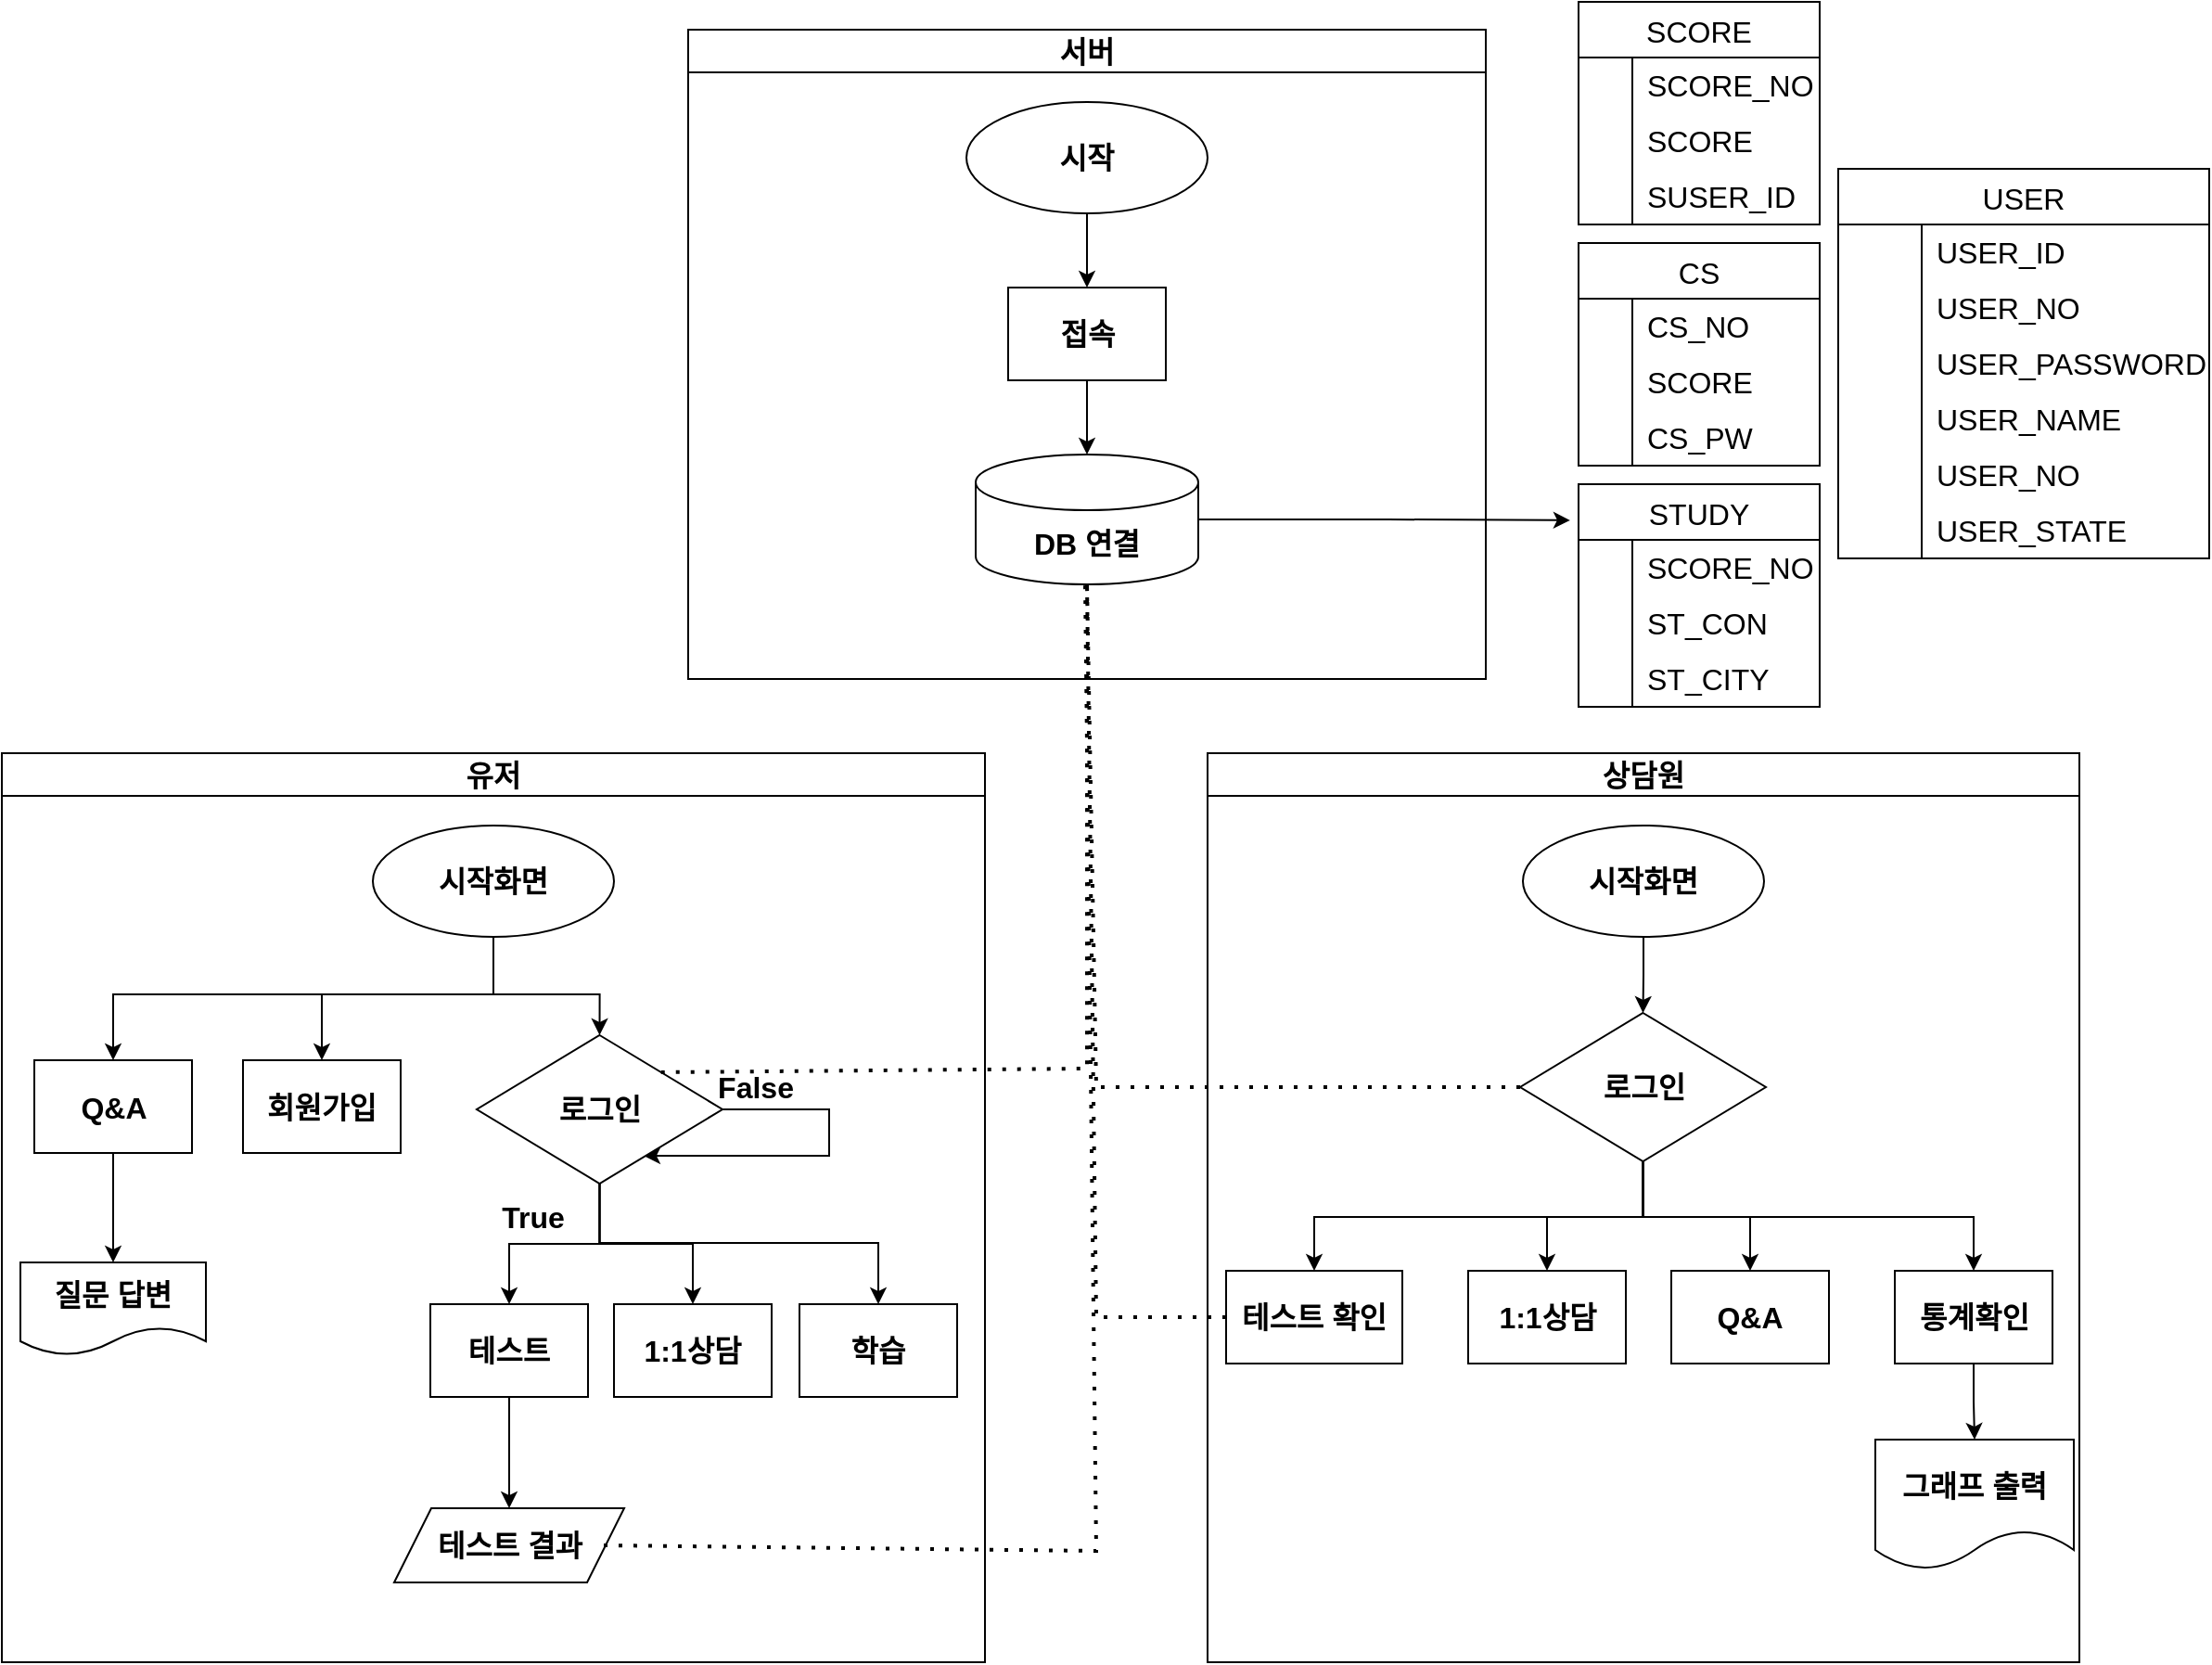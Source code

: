 <mxfile version="24.5.4" type="device">
  <diagram id="C5RBs43oDa-KdzZeNtuy" name="Page-1">
    <mxGraphModel dx="2514" dy="962" grid="1" gridSize="10" guides="1" tooltips="1" connect="1" arrows="1" fold="1" page="1" pageScale="1" pageWidth="827" pageHeight="1169" math="0" shadow="0">
      <root>
        <mxCell id="WIyWlLk6GJQsqaUBKTNV-0" />
        <mxCell id="WIyWlLk6GJQsqaUBKTNV-1" parent="WIyWlLk6GJQsqaUBKTNV-0" />
        <mxCell id="FfZ42UJL3ZnmpNYvfkuX-12" value="서버" style="swimlane;whiteSpace=wrap;html=1;fontStyle=1;fontSize=16;" parent="WIyWlLk6GJQsqaUBKTNV-1" vertex="1">
          <mxGeometry x="200" y="450" width="430" height="350" as="geometry" />
        </mxCell>
        <mxCell id="FfZ42UJL3ZnmpNYvfkuX-16" value="" style="edgeStyle=orthogonalEdgeStyle;rounded=0;orthogonalLoop=1;jettySize=auto;html=1;fontStyle=1;fontSize=16;" parent="FfZ42UJL3ZnmpNYvfkuX-12" source="FfZ42UJL3ZnmpNYvfkuX-13" target="FfZ42UJL3ZnmpNYvfkuX-14" edge="1">
          <mxGeometry relative="1" as="geometry" />
        </mxCell>
        <mxCell id="FfZ42UJL3ZnmpNYvfkuX-13" value="시작" style="ellipse;whiteSpace=wrap;html=1;fontStyle=1;fontSize=16;" parent="FfZ42UJL3ZnmpNYvfkuX-12" vertex="1">
          <mxGeometry x="150" y="39" width="130" height="60" as="geometry" />
        </mxCell>
        <mxCell id="FfZ42UJL3ZnmpNYvfkuX-17" value="" style="edgeStyle=orthogonalEdgeStyle;rounded=0;orthogonalLoop=1;jettySize=auto;html=1;fontStyle=1;fontSize=16;" parent="FfZ42UJL3ZnmpNYvfkuX-12" source="FfZ42UJL3ZnmpNYvfkuX-14" target="FfZ42UJL3ZnmpNYvfkuX-15" edge="1">
          <mxGeometry relative="1" as="geometry" />
        </mxCell>
        <mxCell id="FfZ42UJL3ZnmpNYvfkuX-14" value="접속" style="rounded=0;whiteSpace=wrap;html=1;fontStyle=1;fontSize=16;" parent="FfZ42UJL3ZnmpNYvfkuX-12" vertex="1">
          <mxGeometry x="172.5" y="139" width="85" height="50" as="geometry" />
        </mxCell>
        <mxCell id="FfZ42UJL3ZnmpNYvfkuX-15" value="DB 연결" style="shape=cylinder3;whiteSpace=wrap;html=1;boundedLbl=1;backgroundOutline=1;size=15;fontStyle=1;fontSize=16;" parent="FfZ42UJL3ZnmpNYvfkuX-12" vertex="1">
          <mxGeometry x="155" y="229" width="120" height="70" as="geometry" />
        </mxCell>
        <mxCell id="FfZ42UJL3ZnmpNYvfkuX-24" value="유저" style="swimlane;whiteSpace=wrap;html=1;fontStyle=1;fontSize=16;" parent="WIyWlLk6GJQsqaUBKTNV-1" vertex="1">
          <mxGeometry x="-170" y="840" width="530" height="490" as="geometry" />
        </mxCell>
        <mxCell id="FfZ42UJL3ZnmpNYvfkuX-75" style="edgeStyle=orthogonalEdgeStyle;rounded=0;orthogonalLoop=1;jettySize=auto;html=1;entryX=0.5;entryY=0;entryDx=0;entryDy=0;fontStyle=1;fontSize=16;" parent="FfZ42UJL3ZnmpNYvfkuX-24" source="FfZ42UJL3ZnmpNYvfkuX-26" target="FfZ42UJL3ZnmpNYvfkuX-28" edge="1">
          <mxGeometry relative="1" as="geometry">
            <Array as="points">
              <mxPoint x="265" y="130" />
              <mxPoint x="60" y="130" />
            </Array>
          </mxGeometry>
        </mxCell>
        <mxCell id="YCD7w9dcMXn8vuegCJFY-73" style="edgeStyle=orthogonalEdgeStyle;rounded=0;orthogonalLoop=1;jettySize=auto;html=1;entryX=0.5;entryY=0;entryDx=0;entryDy=0;" edge="1" parent="FfZ42UJL3ZnmpNYvfkuX-24" source="FfZ42UJL3ZnmpNYvfkuX-26" target="YCD7w9dcMXn8vuegCJFY-72">
          <mxGeometry relative="1" as="geometry">
            <Array as="points">
              <mxPoint x="265" y="130" />
              <mxPoint x="172" y="130" />
            </Array>
          </mxGeometry>
        </mxCell>
        <mxCell id="YCD7w9dcMXn8vuegCJFY-76" style="edgeStyle=orthogonalEdgeStyle;rounded=0;orthogonalLoop=1;jettySize=auto;html=1;entryX=0.5;entryY=0;entryDx=0;entryDy=0;" edge="1" parent="FfZ42UJL3ZnmpNYvfkuX-24" source="FfZ42UJL3ZnmpNYvfkuX-26" target="FfZ42UJL3ZnmpNYvfkuX-55">
          <mxGeometry relative="1" as="geometry">
            <Array as="points">
              <mxPoint x="265" y="130" />
              <mxPoint x="322" y="130" />
            </Array>
          </mxGeometry>
        </mxCell>
        <mxCell id="FfZ42UJL3ZnmpNYvfkuX-26" value="시작화면" style="ellipse;whiteSpace=wrap;html=1;fontStyle=1;fontSize=16;" parent="FfZ42UJL3ZnmpNYvfkuX-24" vertex="1">
          <mxGeometry x="200" y="39" width="130" height="60" as="geometry" />
        </mxCell>
        <mxCell id="FfZ42UJL3ZnmpNYvfkuX-66" value="" style="edgeStyle=orthogonalEdgeStyle;rounded=0;orthogonalLoop=1;jettySize=auto;html=1;fontStyle=1;fontSize=16;" parent="FfZ42UJL3ZnmpNYvfkuX-24" source="FfZ42UJL3ZnmpNYvfkuX-28" target="FfZ42UJL3ZnmpNYvfkuX-65" edge="1">
          <mxGeometry relative="1" as="geometry" />
        </mxCell>
        <mxCell id="FfZ42UJL3ZnmpNYvfkuX-28" value="Q&amp;amp;A" style="rounded=0;whiteSpace=wrap;html=1;fontStyle=1;fontSize=16;" parent="FfZ42UJL3ZnmpNYvfkuX-24" vertex="1">
          <mxGeometry x="17.5" y="165.5" width="85" height="50" as="geometry" />
        </mxCell>
        <mxCell id="FfZ42UJL3ZnmpNYvfkuX-65" value="질문 답변" style="shape=document;whiteSpace=wrap;html=1;boundedLbl=1;fontStyle=1;fontSize=16;" parent="FfZ42UJL3ZnmpNYvfkuX-24" vertex="1">
          <mxGeometry x="10" y="274.5" width="100" height="50" as="geometry" />
        </mxCell>
        <mxCell id="FfZ42UJL3ZnmpNYvfkuX-68" value="" style="edgeStyle=orthogonalEdgeStyle;rounded=0;orthogonalLoop=1;jettySize=auto;html=1;fontStyle=1;fontSize=16;" parent="FfZ42UJL3ZnmpNYvfkuX-24" source="FfZ42UJL3ZnmpNYvfkuX-49" target="FfZ42UJL3ZnmpNYvfkuX-67" edge="1">
          <mxGeometry relative="1" as="geometry" />
        </mxCell>
        <mxCell id="FfZ42UJL3ZnmpNYvfkuX-49" value="테스트" style="rounded=0;whiteSpace=wrap;html=1;fontStyle=1;fontSize=16;" parent="FfZ42UJL3ZnmpNYvfkuX-24" vertex="1">
          <mxGeometry x="231" y="297" width="85" height="50" as="geometry" />
        </mxCell>
        <mxCell id="FfZ42UJL3ZnmpNYvfkuX-50" value="1:1상담" style="rounded=0;whiteSpace=wrap;html=1;fontStyle=1;fontSize=16;" parent="FfZ42UJL3ZnmpNYvfkuX-24" vertex="1">
          <mxGeometry x="330" y="297" width="85" height="50" as="geometry" />
        </mxCell>
        <mxCell id="FfZ42UJL3ZnmpNYvfkuX-60" style="edgeStyle=orthogonalEdgeStyle;rounded=0;orthogonalLoop=1;jettySize=auto;html=1;entryX=0.5;entryY=0;entryDx=0;entryDy=0;fontStyle=1;fontSize=16;" parent="FfZ42UJL3ZnmpNYvfkuX-24" source="FfZ42UJL3ZnmpNYvfkuX-55" target="FfZ42UJL3ZnmpNYvfkuX-49" edge="1">
          <mxGeometry relative="1" as="geometry" />
        </mxCell>
        <mxCell id="FfZ42UJL3ZnmpNYvfkuX-61" style="edgeStyle=orthogonalEdgeStyle;rounded=0;orthogonalLoop=1;jettySize=auto;html=1;entryX=0.5;entryY=0;entryDx=0;entryDy=0;fontStyle=1;fontSize=16;" parent="FfZ42UJL3ZnmpNYvfkuX-24" source="FfZ42UJL3ZnmpNYvfkuX-55" target="FfZ42UJL3ZnmpNYvfkuX-50" edge="1">
          <mxGeometry relative="1" as="geometry" />
        </mxCell>
        <mxCell id="FfZ42UJL3ZnmpNYvfkuX-63" style="edgeStyle=orthogonalEdgeStyle;rounded=0;orthogonalLoop=1;jettySize=auto;html=1;entryX=0.679;entryY=0.813;entryDx=0;entryDy=0;entryPerimeter=0;fontStyle=1;fontSize=16;" parent="FfZ42UJL3ZnmpNYvfkuX-24" source="FfZ42UJL3ZnmpNYvfkuX-55" target="FfZ42UJL3ZnmpNYvfkuX-55" edge="1">
          <mxGeometry relative="1" as="geometry">
            <mxPoint x="426" y="227" as="targetPoint" />
            <Array as="points">
              <mxPoint x="446" y="192" />
              <mxPoint x="446" y="217" />
            </Array>
          </mxGeometry>
        </mxCell>
        <mxCell id="YCD7w9dcMXn8vuegCJFY-74" style="edgeStyle=orthogonalEdgeStyle;rounded=0;orthogonalLoop=1;jettySize=auto;html=1;entryX=0.5;entryY=0;entryDx=0;entryDy=0;" edge="1" parent="FfZ42UJL3ZnmpNYvfkuX-24" target="FfZ42UJL3ZnmpNYvfkuX-48">
          <mxGeometry relative="1" as="geometry">
            <mxPoint x="322.235" y="225.991" as="sourcePoint" />
            <mxPoint x="472.5" y="291" as="targetPoint" />
            <Array as="points">
              <mxPoint x="322" y="264" />
              <mxPoint x="472" y="264" />
            </Array>
          </mxGeometry>
        </mxCell>
        <mxCell id="FfZ42UJL3ZnmpNYvfkuX-55" value="로그인" style="rhombus;whiteSpace=wrap;html=1;fontStyle=1;fontSize=16;" parent="FfZ42UJL3ZnmpNYvfkuX-24" vertex="1">
          <mxGeometry x="256" y="152" width="132.5" height="80" as="geometry" />
        </mxCell>
        <mxCell id="FfZ42UJL3ZnmpNYvfkuX-67" value="테스트 결과" style="shape=parallelogram;perimeter=parallelogramPerimeter;whiteSpace=wrap;html=1;fixedSize=1;fontStyle=1;fontSize=16;" parent="FfZ42UJL3ZnmpNYvfkuX-24" vertex="1">
          <mxGeometry x="211.5" y="407" width="124" height="40" as="geometry" />
        </mxCell>
        <mxCell id="FfZ42UJL3ZnmpNYvfkuX-62" value="True" style="text;html=1;align=center;verticalAlign=middle;resizable=0;points=[];autosize=1;strokeColor=none;fillColor=none;fontStyle=1;fontSize=16;" parent="FfZ42UJL3ZnmpNYvfkuX-24" vertex="1">
          <mxGeometry x="256" y="235" width="60" height="30" as="geometry" />
        </mxCell>
        <mxCell id="FfZ42UJL3ZnmpNYvfkuX-64" value="False" style="text;html=1;align=center;verticalAlign=middle;resizable=0;points=[];autosize=1;strokeColor=none;fillColor=none;fontStyle=1;fontSize=16;" parent="FfZ42UJL3ZnmpNYvfkuX-24" vertex="1">
          <mxGeometry x="376" y="165" width="60" height="30" as="geometry" />
        </mxCell>
        <mxCell id="YCD7w9dcMXn8vuegCJFY-72" value="회원가입" style="rounded=0;whiteSpace=wrap;html=1;fontStyle=1;fontSize=16;" vertex="1" parent="FfZ42UJL3ZnmpNYvfkuX-24">
          <mxGeometry x="130" y="165.5" width="85" height="50" as="geometry" />
        </mxCell>
        <mxCell id="FfZ42UJL3ZnmpNYvfkuX-48" value="학습" style="rounded=0;whiteSpace=wrap;html=1;fontStyle=1;fontSize=16;" parent="FfZ42UJL3ZnmpNYvfkuX-24" vertex="1">
          <mxGeometry x="430" y="297" width="85" height="50" as="geometry" />
        </mxCell>
        <mxCell id="FfZ42UJL3ZnmpNYvfkuX-36" value="상담원" style="swimlane;whiteSpace=wrap;html=1;fontStyle=1;fontSize=16;" parent="WIyWlLk6GJQsqaUBKTNV-1" vertex="1">
          <mxGeometry x="480" y="840" width="470" height="490" as="geometry" />
        </mxCell>
        <mxCell id="FfZ42UJL3ZnmpNYvfkuX-78" value="" style="edgeStyle=orthogonalEdgeStyle;rounded=0;orthogonalLoop=1;jettySize=auto;html=1;fontStyle=1;fontSize=16;" parent="FfZ42UJL3ZnmpNYvfkuX-36" source="FfZ42UJL3ZnmpNYvfkuX-76" target="FfZ42UJL3ZnmpNYvfkuX-77" edge="1">
          <mxGeometry relative="1" as="geometry" />
        </mxCell>
        <mxCell id="FfZ42UJL3ZnmpNYvfkuX-76" value="시작화면" style="ellipse;whiteSpace=wrap;html=1;fontStyle=1;fontSize=16;" parent="FfZ42UJL3ZnmpNYvfkuX-36" vertex="1">
          <mxGeometry x="170" y="39" width="130" height="60" as="geometry" />
        </mxCell>
        <mxCell id="FfZ42UJL3ZnmpNYvfkuX-84" style="edgeStyle=orthogonalEdgeStyle;rounded=0;orthogonalLoop=1;jettySize=auto;html=1;entryX=0.5;entryY=0;entryDx=0;entryDy=0;fontStyle=1;fontSize=16;" parent="FfZ42UJL3ZnmpNYvfkuX-36" source="FfZ42UJL3ZnmpNYvfkuX-77" target="FfZ42UJL3ZnmpNYvfkuX-80" edge="1">
          <mxGeometry relative="1" as="geometry">
            <Array as="points">
              <mxPoint x="235" y="250" />
              <mxPoint x="183" y="250" />
            </Array>
          </mxGeometry>
        </mxCell>
        <mxCell id="FfZ42UJL3ZnmpNYvfkuX-85" style="edgeStyle=orthogonalEdgeStyle;rounded=0;orthogonalLoop=1;jettySize=auto;html=1;entryX=0.5;entryY=0;entryDx=0;entryDy=0;fontStyle=1;fontSize=16;" parent="FfZ42UJL3ZnmpNYvfkuX-36" source="FfZ42UJL3ZnmpNYvfkuX-77" target="FfZ42UJL3ZnmpNYvfkuX-81" edge="1">
          <mxGeometry relative="1" as="geometry">
            <Array as="points">
              <mxPoint x="235" y="250" />
              <mxPoint x="293" y="250" />
            </Array>
          </mxGeometry>
        </mxCell>
        <mxCell id="FfZ42UJL3ZnmpNYvfkuX-86" style="edgeStyle=orthogonalEdgeStyle;rounded=0;orthogonalLoop=1;jettySize=auto;html=1;entryX=0.5;entryY=0;entryDx=0;entryDy=0;fontStyle=1;fontSize=16;" parent="FfZ42UJL3ZnmpNYvfkuX-36" source="FfZ42UJL3ZnmpNYvfkuX-77" target="FfZ42UJL3ZnmpNYvfkuX-82" edge="1">
          <mxGeometry relative="1" as="geometry">
            <Array as="points">
              <mxPoint x="235" y="250" />
              <mxPoint x="413" y="250" />
            </Array>
          </mxGeometry>
        </mxCell>
        <mxCell id="FfZ42UJL3ZnmpNYvfkuX-87" style="edgeStyle=orthogonalEdgeStyle;rounded=0;orthogonalLoop=1;jettySize=auto;html=1;entryX=0.5;entryY=0;entryDx=0;entryDy=0;fontStyle=1;fontSize=16;" parent="FfZ42UJL3ZnmpNYvfkuX-36" source="FfZ42UJL3ZnmpNYvfkuX-77" target="FfZ42UJL3ZnmpNYvfkuX-79" edge="1">
          <mxGeometry relative="1" as="geometry">
            <Array as="points">
              <mxPoint x="235" y="250" />
              <mxPoint x="58" y="250" />
            </Array>
          </mxGeometry>
        </mxCell>
        <mxCell id="FfZ42UJL3ZnmpNYvfkuX-77" value="로그인" style="rhombus;whiteSpace=wrap;html=1;fontStyle=1;fontSize=16;" parent="FfZ42UJL3ZnmpNYvfkuX-36" vertex="1">
          <mxGeometry x="168.5" y="140" width="132.5" height="80" as="geometry" />
        </mxCell>
        <mxCell id="FfZ42UJL3ZnmpNYvfkuX-79" value="테스트 확인" style="rounded=0;whiteSpace=wrap;html=1;fontStyle=1;fontSize=16;" parent="FfZ42UJL3ZnmpNYvfkuX-36" vertex="1">
          <mxGeometry x="10" y="279" width="95" height="50" as="geometry" />
        </mxCell>
        <mxCell id="FfZ42UJL3ZnmpNYvfkuX-80" value="1:1상담" style="rounded=0;whiteSpace=wrap;html=1;fontStyle=1;fontSize=16;" parent="FfZ42UJL3ZnmpNYvfkuX-36" vertex="1">
          <mxGeometry x="140.5" y="279" width="85" height="50" as="geometry" />
        </mxCell>
        <mxCell id="FfZ42UJL3ZnmpNYvfkuX-81" value="Q&amp;amp;A" style="rounded=0;whiteSpace=wrap;html=1;fontStyle=1;fontSize=16;" parent="FfZ42UJL3ZnmpNYvfkuX-36" vertex="1">
          <mxGeometry x="250" y="279" width="85" height="50" as="geometry" />
        </mxCell>
        <mxCell id="FfZ42UJL3ZnmpNYvfkuX-90" value="" style="edgeStyle=orthogonalEdgeStyle;rounded=0;orthogonalLoop=1;jettySize=auto;html=1;fontStyle=1;fontSize=16;" parent="FfZ42UJL3ZnmpNYvfkuX-36" source="FfZ42UJL3ZnmpNYvfkuX-82" target="FfZ42UJL3ZnmpNYvfkuX-89" edge="1">
          <mxGeometry relative="1" as="geometry" />
        </mxCell>
        <mxCell id="FfZ42UJL3ZnmpNYvfkuX-82" value="통계확인" style="rounded=0;whiteSpace=wrap;html=1;fontStyle=1;fontSize=16;" parent="FfZ42UJL3ZnmpNYvfkuX-36" vertex="1">
          <mxGeometry x="370.5" y="279" width="85" height="50" as="geometry" />
        </mxCell>
        <mxCell id="FfZ42UJL3ZnmpNYvfkuX-89" value="그래프 출력" style="shape=document;whiteSpace=wrap;html=1;boundedLbl=1;fontStyle=1;fontSize=16;" parent="FfZ42UJL3ZnmpNYvfkuX-36" vertex="1">
          <mxGeometry x="360" y="370" width="107" height="70" as="geometry" />
        </mxCell>
        <mxCell id="FfZ42UJL3ZnmpNYvfkuX-71" value="" style="endArrow=none;dashed=1;html=1;dashPattern=1 3;strokeWidth=2;rounded=0;exitX=1;exitY=0.5;exitDx=0;exitDy=0;fontStyle=1;fontSize=16;entryX=0.5;entryY=1;entryDx=0;entryDy=0;entryPerimeter=0;" parent="WIyWlLk6GJQsqaUBKTNV-1" edge="1">
          <mxGeometry width="50" height="50" relative="1" as="geometry">
            <mxPoint x="154.5" y="1267" as="sourcePoint" />
            <mxPoint x="414" y="749" as="targetPoint" />
            <Array as="points">
              <mxPoint x="420" y="1270" />
            </Array>
          </mxGeometry>
        </mxCell>
        <mxCell id="FfZ42UJL3ZnmpNYvfkuX-73" value="" style="endArrow=none;dashed=1;html=1;dashPattern=1 3;strokeWidth=2;rounded=0;exitX=1;exitY=0;exitDx=0;exitDy=0;fontStyle=1;fontSize=16;entryX=0.5;entryY=1;entryDx=0;entryDy=0;entryPerimeter=0;" parent="WIyWlLk6GJQsqaUBKTNV-1" source="FfZ42UJL3ZnmpNYvfkuX-55" target="FfZ42UJL3ZnmpNYvfkuX-15" edge="1">
          <mxGeometry width="50" height="50" relative="1" as="geometry">
            <mxPoint x="278" y="970" as="sourcePoint" />
            <mxPoint x="260" y="720" as="targetPoint" />
            <Array as="points">
              <mxPoint x="415" y="1010" />
            </Array>
          </mxGeometry>
        </mxCell>
        <mxCell id="FfZ42UJL3ZnmpNYvfkuX-88" value="" style="endArrow=none;dashed=1;html=1;dashPattern=1 3;strokeWidth=2;rounded=0;exitX=0;exitY=0.5;exitDx=0;exitDy=0;fontStyle=1;fontSize=16;entryX=0.5;entryY=1;entryDx=0;entryDy=0;entryPerimeter=0;" parent="WIyWlLk6GJQsqaUBKTNV-1" source="FfZ42UJL3ZnmpNYvfkuX-77" target="FfZ42UJL3ZnmpNYvfkuX-15" edge="1">
          <mxGeometry width="50" height="50" relative="1" as="geometry">
            <mxPoint x="540" y="820" as="sourcePoint" />
            <mxPoint x="560" y="720" as="targetPoint" />
            <Array as="points">
              <mxPoint x="420" y="1020" />
            </Array>
          </mxGeometry>
        </mxCell>
        <mxCell id="FfZ42UJL3ZnmpNYvfkuX-91" value="" style="endArrow=none;dashed=1;html=1;dashPattern=1 3;strokeWidth=2;rounded=0;exitX=0;exitY=0.5;exitDx=0;exitDy=0;fontStyle=1;fontSize=16;entryX=0.5;entryY=1;entryDx=0;entryDy=0;entryPerimeter=0;" parent="WIyWlLk6GJQsqaUBKTNV-1" source="FfZ42UJL3ZnmpNYvfkuX-79" target="FfZ42UJL3ZnmpNYvfkuX-15" edge="1">
          <mxGeometry width="50" height="50" relative="1" as="geometry">
            <mxPoint x="430" y="1078" as="sourcePoint" />
            <mxPoint x="425" y="720" as="targetPoint" />
            <Array as="points">
              <mxPoint x="420" y="1144" />
            </Array>
          </mxGeometry>
        </mxCell>
        <mxCell id="YCD7w9dcMXn8vuegCJFY-50" value="USER" style="shape=table;startSize=30;container=1;collapsible=0;childLayout=tableLayout;fixedRows=1;rowLines=0;fontStyle=0;strokeColor=default;fontSize=16;" vertex="1" parent="WIyWlLk6GJQsqaUBKTNV-1">
          <mxGeometry x="820" y="525" width="200" height="210" as="geometry" />
        </mxCell>
        <mxCell id="YCD7w9dcMXn8vuegCJFY-51" value="" style="shape=tableRow;horizontal=0;startSize=0;swimlaneHead=0;swimlaneBody=0;top=0;left=0;bottom=0;right=0;collapsible=0;dropTarget=0;fillColor=none;points=[[0,0.5],[1,0.5]];portConstraint=eastwest;strokeColor=inherit;fontSize=16;" vertex="1" parent="YCD7w9dcMXn8vuegCJFY-50">
          <mxGeometry y="30" width="200" height="30" as="geometry" />
        </mxCell>
        <mxCell id="YCD7w9dcMXn8vuegCJFY-52" value="" style="shape=partialRectangle;html=1;whiteSpace=wrap;connectable=0;fillColor=none;top=0;left=0;bottom=0;right=0;overflow=hidden;pointerEvents=1;strokeColor=inherit;fontSize=16;" vertex="1" parent="YCD7w9dcMXn8vuegCJFY-51">
          <mxGeometry width="45" height="30" as="geometry">
            <mxRectangle width="45" height="30" as="alternateBounds" />
          </mxGeometry>
        </mxCell>
        <mxCell id="YCD7w9dcMXn8vuegCJFY-53" value="USER_ID" style="shape=partialRectangle;html=1;whiteSpace=wrap;connectable=0;fillColor=none;top=0;left=0;bottom=0;right=0;align=left;spacingLeft=6;overflow=hidden;strokeColor=inherit;fontSize=16;" vertex="1" parent="YCD7w9dcMXn8vuegCJFY-51">
          <mxGeometry x="45" width="155" height="30" as="geometry">
            <mxRectangle width="155" height="30" as="alternateBounds" />
          </mxGeometry>
        </mxCell>
        <mxCell id="YCD7w9dcMXn8vuegCJFY-54" value="" style="shape=tableRow;horizontal=0;startSize=0;swimlaneHead=0;swimlaneBody=0;top=0;left=0;bottom=0;right=0;collapsible=0;dropTarget=0;fillColor=none;points=[[0,0.5],[1,0.5]];portConstraint=eastwest;strokeColor=inherit;fontSize=16;" vertex="1" parent="YCD7w9dcMXn8vuegCJFY-50">
          <mxGeometry y="60" width="200" height="30" as="geometry" />
        </mxCell>
        <mxCell id="YCD7w9dcMXn8vuegCJFY-55" value="" style="shape=partialRectangle;html=1;whiteSpace=wrap;connectable=0;fillColor=none;top=0;left=0;bottom=0;right=0;overflow=hidden;strokeColor=inherit;fontSize=16;" vertex="1" parent="YCD7w9dcMXn8vuegCJFY-54">
          <mxGeometry width="45" height="30" as="geometry">
            <mxRectangle width="45" height="30" as="alternateBounds" />
          </mxGeometry>
        </mxCell>
        <mxCell id="YCD7w9dcMXn8vuegCJFY-56" value="USER_NO" style="shape=partialRectangle;html=1;whiteSpace=wrap;connectable=0;fillColor=none;top=0;left=0;bottom=0;right=0;align=left;spacingLeft=6;overflow=hidden;strokeColor=inherit;fontSize=16;" vertex="1" parent="YCD7w9dcMXn8vuegCJFY-54">
          <mxGeometry x="45" width="155" height="30" as="geometry">
            <mxRectangle width="155" height="30" as="alternateBounds" />
          </mxGeometry>
        </mxCell>
        <mxCell id="YCD7w9dcMXn8vuegCJFY-57" value="" style="shape=tableRow;horizontal=0;startSize=0;swimlaneHead=0;swimlaneBody=0;top=0;left=0;bottom=0;right=0;collapsible=0;dropTarget=0;fillColor=none;points=[[0,0.5],[1,0.5]];portConstraint=eastwest;strokeColor=inherit;fontSize=16;" vertex="1" parent="YCD7w9dcMXn8vuegCJFY-50">
          <mxGeometry y="90" width="200" height="30" as="geometry" />
        </mxCell>
        <mxCell id="YCD7w9dcMXn8vuegCJFY-58" value="" style="shape=partialRectangle;html=1;whiteSpace=wrap;connectable=0;fillColor=none;top=0;left=0;bottom=0;right=0;overflow=hidden;strokeColor=inherit;fontSize=16;" vertex="1" parent="YCD7w9dcMXn8vuegCJFY-57">
          <mxGeometry width="45" height="30" as="geometry">
            <mxRectangle width="45" height="30" as="alternateBounds" />
          </mxGeometry>
        </mxCell>
        <mxCell id="YCD7w9dcMXn8vuegCJFY-59" value="USER_PASSWORD" style="shape=partialRectangle;html=1;whiteSpace=wrap;connectable=0;fillColor=none;top=0;left=0;bottom=0;right=0;align=left;spacingLeft=6;overflow=hidden;strokeColor=inherit;fontSize=16;" vertex="1" parent="YCD7w9dcMXn8vuegCJFY-57">
          <mxGeometry x="45" width="155" height="30" as="geometry">
            <mxRectangle width="155" height="30" as="alternateBounds" />
          </mxGeometry>
        </mxCell>
        <mxCell id="YCD7w9dcMXn8vuegCJFY-60" value="" style="shape=tableRow;horizontal=0;startSize=0;swimlaneHead=0;swimlaneBody=0;top=0;left=0;bottom=0;right=0;collapsible=0;dropTarget=0;fillColor=none;points=[[0,0.5],[1,0.5]];portConstraint=eastwest;strokeColor=inherit;fontSize=16;" vertex="1" parent="YCD7w9dcMXn8vuegCJFY-50">
          <mxGeometry y="120" width="200" height="30" as="geometry" />
        </mxCell>
        <mxCell id="YCD7w9dcMXn8vuegCJFY-61" value="" style="shape=partialRectangle;html=1;whiteSpace=wrap;connectable=0;fillColor=none;top=0;left=0;bottom=0;right=0;overflow=hidden;strokeColor=inherit;fontSize=16;" vertex="1" parent="YCD7w9dcMXn8vuegCJFY-60">
          <mxGeometry width="45" height="30" as="geometry">
            <mxRectangle width="45" height="30" as="alternateBounds" />
          </mxGeometry>
        </mxCell>
        <mxCell id="YCD7w9dcMXn8vuegCJFY-62" value="USER_NAME" style="shape=partialRectangle;html=1;whiteSpace=wrap;connectable=0;fillColor=none;top=0;left=0;bottom=0;right=0;align=left;spacingLeft=6;overflow=hidden;strokeColor=inherit;fontSize=16;" vertex="1" parent="YCD7w9dcMXn8vuegCJFY-60">
          <mxGeometry x="45" width="155" height="30" as="geometry">
            <mxRectangle width="155" height="30" as="alternateBounds" />
          </mxGeometry>
        </mxCell>
        <mxCell id="YCD7w9dcMXn8vuegCJFY-63" value="" style="shape=tableRow;horizontal=0;startSize=0;swimlaneHead=0;swimlaneBody=0;top=0;left=0;bottom=0;right=0;collapsible=0;dropTarget=0;fillColor=none;points=[[0,0.5],[1,0.5]];portConstraint=eastwest;strokeColor=inherit;fontSize=16;" vertex="1" parent="YCD7w9dcMXn8vuegCJFY-50">
          <mxGeometry y="150" width="200" height="30" as="geometry" />
        </mxCell>
        <mxCell id="YCD7w9dcMXn8vuegCJFY-64" value="" style="shape=partialRectangle;html=1;whiteSpace=wrap;connectable=0;fillColor=none;top=0;left=0;bottom=0;right=0;overflow=hidden;strokeColor=inherit;fontSize=16;" vertex="1" parent="YCD7w9dcMXn8vuegCJFY-63">
          <mxGeometry width="45" height="30" as="geometry">
            <mxRectangle width="45" height="30" as="alternateBounds" />
          </mxGeometry>
        </mxCell>
        <mxCell id="YCD7w9dcMXn8vuegCJFY-65" value="USER_NO" style="shape=partialRectangle;html=1;whiteSpace=wrap;connectable=0;fillColor=none;top=0;left=0;bottom=0;right=0;align=left;spacingLeft=6;overflow=hidden;strokeColor=inherit;fontSize=16;" vertex="1" parent="YCD7w9dcMXn8vuegCJFY-63">
          <mxGeometry x="45" width="155" height="30" as="geometry">
            <mxRectangle width="155" height="30" as="alternateBounds" />
          </mxGeometry>
        </mxCell>
        <mxCell id="YCD7w9dcMXn8vuegCJFY-66" value="" style="shape=tableRow;horizontal=0;startSize=0;swimlaneHead=0;swimlaneBody=0;top=0;left=0;bottom=0;right=0;collapsible=0;dropTarget=0;fillColor=none;points=[[0,0.5],[1,0.5]];portConstraint=eastwest;strokeColor=inherit;fontSize=16;" vertex="1" parent="YCD7w9dcMXn8vuegCJFY-50">
          <mxGeometry y="180" width="200" height="30" as="geometry" />
        </mxCell>
        <mxCell id="YCD7w9dcMXn8vuegCJFY-67" value="" style="shape=partialRectangle;html=1;whiteSpace=wrap;connectable=0;fillColor=none;top=0;left=0;bottom=0;right=0;overflow=hidden;pointerEvents=1;strokeColor=inherit;fontSize=16;" vertex="1" parent="YCD7w9dcMXn8vuegCJFY-66">
          <mxGeometry width="45" height="30" as="geometry">
            <mxRectangle width="45" height="30" as="alternateBounds" />
          </mxGeometry>
        </mxCell>
        <mxCell id="YCD7w9dcMXn8vuegCJFY-68" value="USER_STATE" style="shape=partialRectangle;html=1;whiteSpace=wrap;connectable=0;fillColor=none;top=0;left=0;bottom=0;right=0;align=left;spacingLeft=6;overflow=hidden;strokeColor=inherit;fontSize=16;" vertex="1" parent="YCD7w9dcMXn8vuegCJFY-66">
          <mxGeometry x="45" width="155" height="30" as="geometry">
            <mxRectangle width="155" height="30" as="alternateBounds" />
          </mxGeometry>
        </mxCell>
        <mxCell id="YCD7w9dcMXn8vuegCJFY-0" value="STUDY" style="shape=table;startSize=30;container=1;collapsible=0;childLayout=tableLayout;fixedRows=1;rowLines=0;fontStyle=0;strokeColor=default;fontSize=16;" vertex="1" parent="WIyWlLk6GJQsqaUBKTNV-1">
          <mxGeometry x="680" y="695" width="130" height="120" as="geometry" />
        </mxCell>
        <mxCell id="YCD7w9dcMXn8vuegCJFY-1" value="" style="shape=tableRow;horizontal=0;startSize=0;swimlaneHead=0;swimlaneBody=0;top=0;left=0;bottom=0;right=0;collapsible=0;dropTarget=0;fillColor=none;points=[[0,0.5],[1,0.5]];portConstraint=eastwest;strokeColor=inherit;fontSize=16;" vertex="1" parent="YCD7w9dcMXn8vuegCJFY-0">
          <mxGeometry y="30" width="130" height="30" as="geometry" />
        </mxCell>
        <mxCell id="YCD7w9dcMXn8vuegCJFY-2" value="" style="shape=partialRectangle;html=1;whiteSpace=wrap;connectable=0;fillColor=none;top=0;left=0;bottom=0;right=0;overflow=hidden;pointerEvents=1;strokeColor=inherit;fontSize=16;" vertex="1" parent="YCD7w9dcMXn8vuegCJFY-1">
          <mxGeometry width="29" height="30" as="geometry">
            <mxRectangle width="29" height="30" as="alternateBounds" />
          </mxGeometry>
        </mxCell>
        <mxCell id="YCD7w9dcMXn8vuegCJFY-3" value="SCORE_NO" style="shape=partialRectangle;html=1;whiteSpace=wrap;connectable=0;fillColor=none;top=0;left=0;bottom=0;right=0;align=left;spacingLeft=6;overflow=hidden;strokeColor=inherit;fontSize=16;" vertex="1" parent="YCD7w9dcMXn8vuegCJFY-1">
          <mxGeometry x="29" width="101" height="30" as="geometry">
            <mxRectangle width="101" height="30" as="alternateBounds" />
          </mxGeometry>
        </mxCell>
        <mxCell id="YCD7w9dcMXn8vuegCJFY-4" value="" style="shape=tableRow;horizontal=0;startSize=0;swimlaneHead=0;swimlaneBody=0;top=0;left=0;bottom=0;right=0;collapsible=0;dropTarget=0;fillColor=none;points=[[0,0.5],[1,0.5]];portConstraint=eastwest;strokeColor=inherit;fontSize=16;" vertex="1" parent="YCD7w9dcMXn8vuegCJFY-0">
          <mxGeometry y="60" width="130" height="30" as="geometry" />
        </mxCell>
        <mxCell id="YCD7w9dcMXn8vuegCJFY-5" value="" style="shape=partialRectangle;html=1;whiteSpace=wrap;connectable=0;fillColor=none;top=0;left=0;bottom=0;right=0;overflow=hidden;strokeColor=inherit;fontSize=16;" vertex="1" parent="YCD7w9dcMXn8vuegCJFY-4">
          <mxGeometry width="29" height="30" as="geometry">
            <mxRectangle width="29" height="30" as="alternateBounds" />
          </mxGeometry>
        </mxCell>
        <mxCell id="YCD7w9dcMXn8vuegCJFY-6" value="ST_CON" style="shape=partialRectangle;html=1;whiteSpace=wrap;connectable=0;fillColor=none;top=0;left=0;bottom=0;right=0;align=left;spacingLeft=6;overflow=hidden;strokeColor=inherit;fontSize=16;" vertex="1" parent="YCD7w9dcMXn8vuegCJFY-4">
          <mxGeometry x="29" width="101" height="30" as="geometry">
            <mxRectangle width="101" height="30" as="alternateBounds" />
          </mxGeometry>
        </mxCell>
        <mxCell id="YCD7w9dcMXn8vuegCJFY-7" value="" style="shape=tableRow;horizontal=0;startSize=0;swimlaneHead=0;swimlaneBody=0;top=0;left=0;bottom=0;right=0;collapsible=0;dropTarget=0;fillColor=none;points=[[0,0.5],[1,0.5]];portConstraint=eastwest;strokeColor=inherit;fontSize=16;" vertex="1" parent="YCD7w9dcMXn8vuegCJFY-0">
          <mxGeometry y="90" width="130" height="30" as="geometry" />
        </mxCell>
        <mxCell id="YCD7w9dcMXn8vuegCJFY-8" value="" style="shape=partialRectangle;html=1;whiteSpace=wrap;connectable=0;fillColor=none;top=0;left=0;bottom=0;right=0;overflow=hidden;strokeColor=inherit;fontSize=16;" vertex="1" parent="YCD7w9dcMXn8vuegCJFY-7">
          <mxGeometry width="29" height="30" as="geometry">
            <mxRectangle width="29" height="30" as="alternateBounds" />
          </mxGeometry>
        </mxCell>
        <mxCell id="YCD7w9dcMXn8vuegCJFY-9" value="ST_CITY" style="shape=partialRectangle;html=1;whiteSpace=wrap;connectable=0;fillColor=none;top=0;left=0;bottom=0;right=0;align=left;spacingLeft=6;overflow=hidden;strokeColor=inherit;fontSize=16;" vertex="1" parent="YCD7w9dcMXn8vuegCJFY-7">
          <mxGeometry x="29" width="101" height="30" as="geometry">
            <mxRectangle width="101" height="30" as="alternateBounds" />
          </mxGeometry>
        </mxCell>
        <mxCell id="YCD7w9dcMXn8vuegCJFY-20" value="SCORE" style="shape=table;startSize=30;container=1;collapsible=0;childLayout=tableLayout;fixedRows=1;rowLines=0;fontStyle=0;strokeColor=default;fontSize=16;" vertex="1" parent="WIyWlLk6GJQsqaUBKTNV-1">
          <mxGeometry x="680" y="435" width="130" height="120" as="geometry" />
        </mxCell>
        <mxCell id="YCD7w9dcMXn8vuegCJFY-21" value="" style="shape=tableRow;horizontal=0;startSize=0;swimlaneHead=0;swimlaneBody=0;top=0;left=0;bottom=0;right=0;collapsible=0;dropTarget=0;fillColor=none;points=[[0,0.5],[1,0.5]];portConstraint=eastwest;strokeColor=inherit;fontSize=16;" vertex="1" parent="YCD7w9dcMXn8vuegCJFY-20">
          <mxGeometry y="30" width="130" height="30" as="geometry" />
        </mxCell>
        <mxCell id="YCD7w9dcMXn8vuegCJFY-22" value="" style="shape=partialRectangle;html=1;whiteSpace=wrap;connectable=0;fillColor=none;top=0;left=0;bottom=0;right=0;overflow=hidden;pointerEvents=1;strokeColor=inherit;fontSize=16;" vertex="1" parent="YCD7w9dcMXn8vuegCJFY-21">
          <mxGeometry width="29" height="30" as="geometry">
            <mxRectangle width="29" height="30" as="alternateBounds" />
          </mxGeometry>
        </mxCell>
        <mxCell id="YCD7w9dcMXn8vuegCJFY-23" value="SCORE_NO" style="shape=partialRectangle;html=1;whiteSpace=wrap;connectable=0;fillColor=none;top=0;left=0;bottom=0;right=0;align=left;spacingLeft=6;overflow=hidden;strokeColor=inherit;fontSize=16;" vertex="1" parent="YCD7w9dcMXn8vuegCJFY-21">
          <mxGeometry x="29" width="101" height="30" as="geometry">
            <mxRectangle width="101" height="30" as="alternateBounds" />
          </mxGeometry>
        </mxCell>
        <mxCell id="YCD7w9dcMXn8vuegCJFY-24" value="" style="shape=tableRow;horizontal=0;startSize=0;swimlaneHead=0;swimlaneBody=0;top=0;left=0;bottom=0;right=0;collapsible=0;dropTarget=0;fillColor=none;points=[[0,0.5],[1,0.5]];portConstraint=eastwest;strokeColor=inherit;fontSize=16;" vertex="1" parent="YCD7w9dcMXn8vuegCJFY-20">
          <mxGeometry y="60" width="130" height="30" as="geometry" />
        </mxCell>
        <mxCell id="YCD7w9dcMXn8vuegCJFY-25" value="" style="shape=partialRectangle;html=1;whiteSpace=wrap;connectable=0;fillColor=none;top=0;left=0;bottom=0;right=0;overflow=hidden;strokeColor=inherit;fontSize=16;" vertex="1" parent="YCD7w9dcMXn8vuegCJFY-24">
          <mxGeometry width="29" height="30" as="geometry">
            <mxRectangle width="29" height="30" as="alternateBounds" />
          </mxGeometry>
        </mxCell>
        <mxCell id="YCD7w9dcMXn8vuegCJFY-26" value="SCORE" style="shape=partialRectangle;html=1;whiteSpace=wrap;connectable=0;fillColor=none;top=0;left=0;bottom=0;right=0;align=left;spacingLeft=6;overflow=hidden;strokeColor=inherit;fontSize=16;" vertex="1" parent="YCD7w9dcMXn8vuegCJFY-24">
          <mxGeometry x="29" width="101" height="30" as="geometry">
            <mxRectangle width="101" height="30" as="alternateBounds" />
          </mxGeometry>
        </mxCell>
        <mxCell id="YCD7w9dcMXn8vuegCJFY-27" value="" style="shape=tableRow;horizontal=0;startSize=0;swimlaneHead=0;swimlaneBody=0;top=0;left=0;bottom=0;right=0;collapsible=0;dropTarget=0;fillColor=none;points=[[0,0.5],[1,0.5]];portConstraint=eastwest;strokeColor=inherit;fontSize=16;" vertex="1" parent="YCD7w9dcMXn8vuegCJFY-20">
          <mxGeometry y="90" width="130" height="30" as="geometry" />
        </mxCell>
        <mxCell id="YCD7w9dcMXn8vuegCJFY-28" value="" style="shape=partialRectangle;html=1;whiteSpace=wrap;connectable=0;fillColor=none;top=0;left=0;bottom=0;right=0;overflow=hidden;strokeColor=inherit;fontSize=16;" vertex="1" parent="YCD7w9dcMXn8vuegCJFY-27">
          <mxGeometry width="29" height="30" as="geometry">
            <mxRectangle width="29" height="30" as="alternateBounds" />
          </mxGeometry>
        </mxCell>
        <mxCell id="YCD7w9dcMXn8vuegCJFY-29" value="SUSER_ID" style="shape=partialRectangle;html=1;whiteSpace=wrap;connectable=0;fillColor=none;top=0;left=0;bottom=0;right=0;align=left;spacingLeft=6;overflow=hidden;strokeColor=inherit;fontSize=16;" vertex="1" parent="YCD7w9dcMXn8vuegCJFY-27">
          <mxGeometry x="29" width="101" height="30" as="geometry">
            <mxRectangle width="101" height="30" as="alternateBounds" />
          </mxGeometry>
        </mxCell>
        <mxCell id="YCD7w9dcMXn8vuegCJFY-10" value="CS" style="shape=table;startSize=30;container=1;collapsible=0;childLayout=tableLayout;fixedRows=1;rowLines=0;fontStyle=0;strokeColor=default;fontSize=16;" vertex="1" parent="WIyWlLk6GJQsqaUBKTNV-1">
          <mxGeometry x="680" y="565" width="130" height="120" as="geometry" />
        </mxCell>
        <mxCell id="YCD7w9dcMXn8vuegCJFY-11" value="" style="shape=tableRow;horizontal=0;startSize=0;swimlaneHead=0;swimlaneBody=0;top=0;left=0;bottom=0;right=0;collapsible=0;dropTarget=0;fillColor=none;points=[[0,0.5],[1,0.5]];portConstraint=eastwest;strokeColor=inherit;fontSize=16;" vertex="1" parent="YCD7w9dcMXn8vuegCJFY-10">
          <mxGeometry y="30" width="130" height="30" as="geometry" />
        </mxCell>
        <mxCell id="YCD7w9dcMXn8vuegCJFY-12" value="" style="shape=partialRectangle;html=1;whiteSpace=wrap;connectable=0;fillColor=none;top=0;left=0;bottom=0;right=0;overflow=hidden;pointerEvents=1;strokeColor=inherit;fontSize=16;" vertex="1" parent="YCD7w9dcMXn8vuegCJFY-11">
          <mxGeometry width="29" height="30" as="geometry">
            <mxRectangle width="29" height="30" as="alternateBounds" />
          </mxGeometry>
        </mxCell>
        <mxCell id="YCD7w9dcMXn8vuegCJFY-13" value="CS_NO" style="shape=partialRectangle;html=1;whiteSpace=wrap;connectable=0;fillColor=none;top=0;left=0;bottom=0;right=0;align=left;spacingLeft=6;overflow=hidden;strokeColor=inherit;fontSize=16;" vertex="1" parent="YCD7w9dcMXn8vuegCJFY-11">
          <mxGeometry x="29" width="101" height="30" as="geometry">
            <mxRectangle width="101" height="30" as="alternateBounds" />
          </mxGeometry>
        </mxCell>
        <mxCell id="YCD7w9dcMXn8vuegCJFY-14" value="" style="shape=tableRow;horizontal=0;startSize=0;swimlaneHead=0;swimlaneBody=0;top=0;left=0;bottom=0;right=0;collapsible=0;dropTarget=0;fillColor=none;points=[[0,0.5],[1,0.5]];portConstraint=eastwest;strokeColor=inherit;fontSize=16;" vertex="1" parent="YCD7w9dcMXn8vuegCJFY-10">
          <mxGeometry y="60" width="130" height="30" as="geometry" />
        </mxCell>
        <mxCell id="YCD7w9dcMXn8vuegCJFY-15" value="" style="shape=partialRectangle;html=1;whiteSpace=wrap;connectable=0;fillColor=none;top=0;left=0;bottom=0;right=0;overflow=hidden;strokeColor=inherit;fontSize=16;" vertex="1" parent="YCD7w9dcMXn8vuegCJFY-14">
          <mxGeometry width="29" height="30" as="geometry">
            <mxRectangle width="29" height="30" as="alternateBounds" />
          </mxGeometry>
        </mxCell>
        <mxCell id="YCD7w9dcMXn8vuegCJFY-16" value="SCORE" style="shape=partialRectangle;html=1;whiteSpace=wrap;connectable=0;fillColor=none;top=0;left=0;bottom=0;right=0;align=left;spacingLeft=6;overflow=hidden;strokeColor=inherit;fontSize=16;" vertex="1" parent="YCD7w9dcMXn8vuegCJFY-14">
          <mxGeometry x="29" width="101" height="30" as="geometry">
            <mxRectangle width="101" height="30" as="alternateBounds" />
          </mxGeometry>
        </mxCell>
        <mxCell id="YCD7w9dcMXn8vuegCJFY-17" value="" style="shape=tableRow;horizontal=0;startSize=0;swimlaneHead=0;swimlaneBody=0;top=0;left=0;bottom=0;right=0;collapsible=0;dropTarget=0;fillColor=none;points=[[0,0.5],[1,0.5]];portConstraint=eastwest;strokeColor=inherit;fontSize=16;" vertex="1" parent="YCD7w9dcMXn8vuegCJFY-10">
          <mxGeometry y="90" width="130" height="30" as="geometry" />
        </mxCell>
        <mxCell id="YCD7w9dcMXn8vuegCJFY-18" value="" style="shape=partialRectangle;html=1;whiteSpace=wrap;connectable=0;fillColor=none;top=0;left=0;bottom=0;right=0;overflow=hidden;strokeColor=inherit;fontSize=16;" vertex="1" parent="YCD7w9dcMXn8vuegCJFY-17">
          <mxGeometry width="29" height="30" as="geometry">
            <mxRectangle width="29" height="30" as="alternateBounds" />
          </mxGeometry>
        </mxCell>
        <mxCell id="YCD7w9dcMXn8vuegCJFY-19" value="CS_PW" style="shape=partialRectangle;html=1;whiteSpace=wrap;connectable=0;fillColor=none;top=0;left=0;bottom=0;right=0;align=left;spacingLeft=6;overflow=hidden;strokeColor=inherit;fontSize=16;" vertex="1" parent="YCD7w9dcMXn8vuegCJFY-17">
          <mxGeometry x="29" width="101" height="30" as="geometry">
            <mxRectangle width="101" height="30" as="alternateBounds" />
          </mxGeometry>
        </mxCell>
        <mxCell id="YCD7w9dcMXn8vuegCJFY-71" style="edgeStyle=orthogonalEdgeStyle;rounded=0;orthogonalLoop=1;jettySize=auto;html=1;entryX=-0.035;entryY=0.162;entryDx=0;entryDy=0;entryPerimeter=0;" edge="1" parent="WIyWlLk6GJQsqaUBKTNV-1" source="FfZ42UJL3ZnmpNYvfkuX-15" target="YCD7w9dcMXn8vuegCJFY-0">
          <mxGeometry relative="1" as="geometry">
            <mxPoint x="670" y="714" as="targetPoint" />
          </mxGeometry>
        </mxCell>
      </root>
    </mxGraphModel>
  </diagram>
</mxfile>
